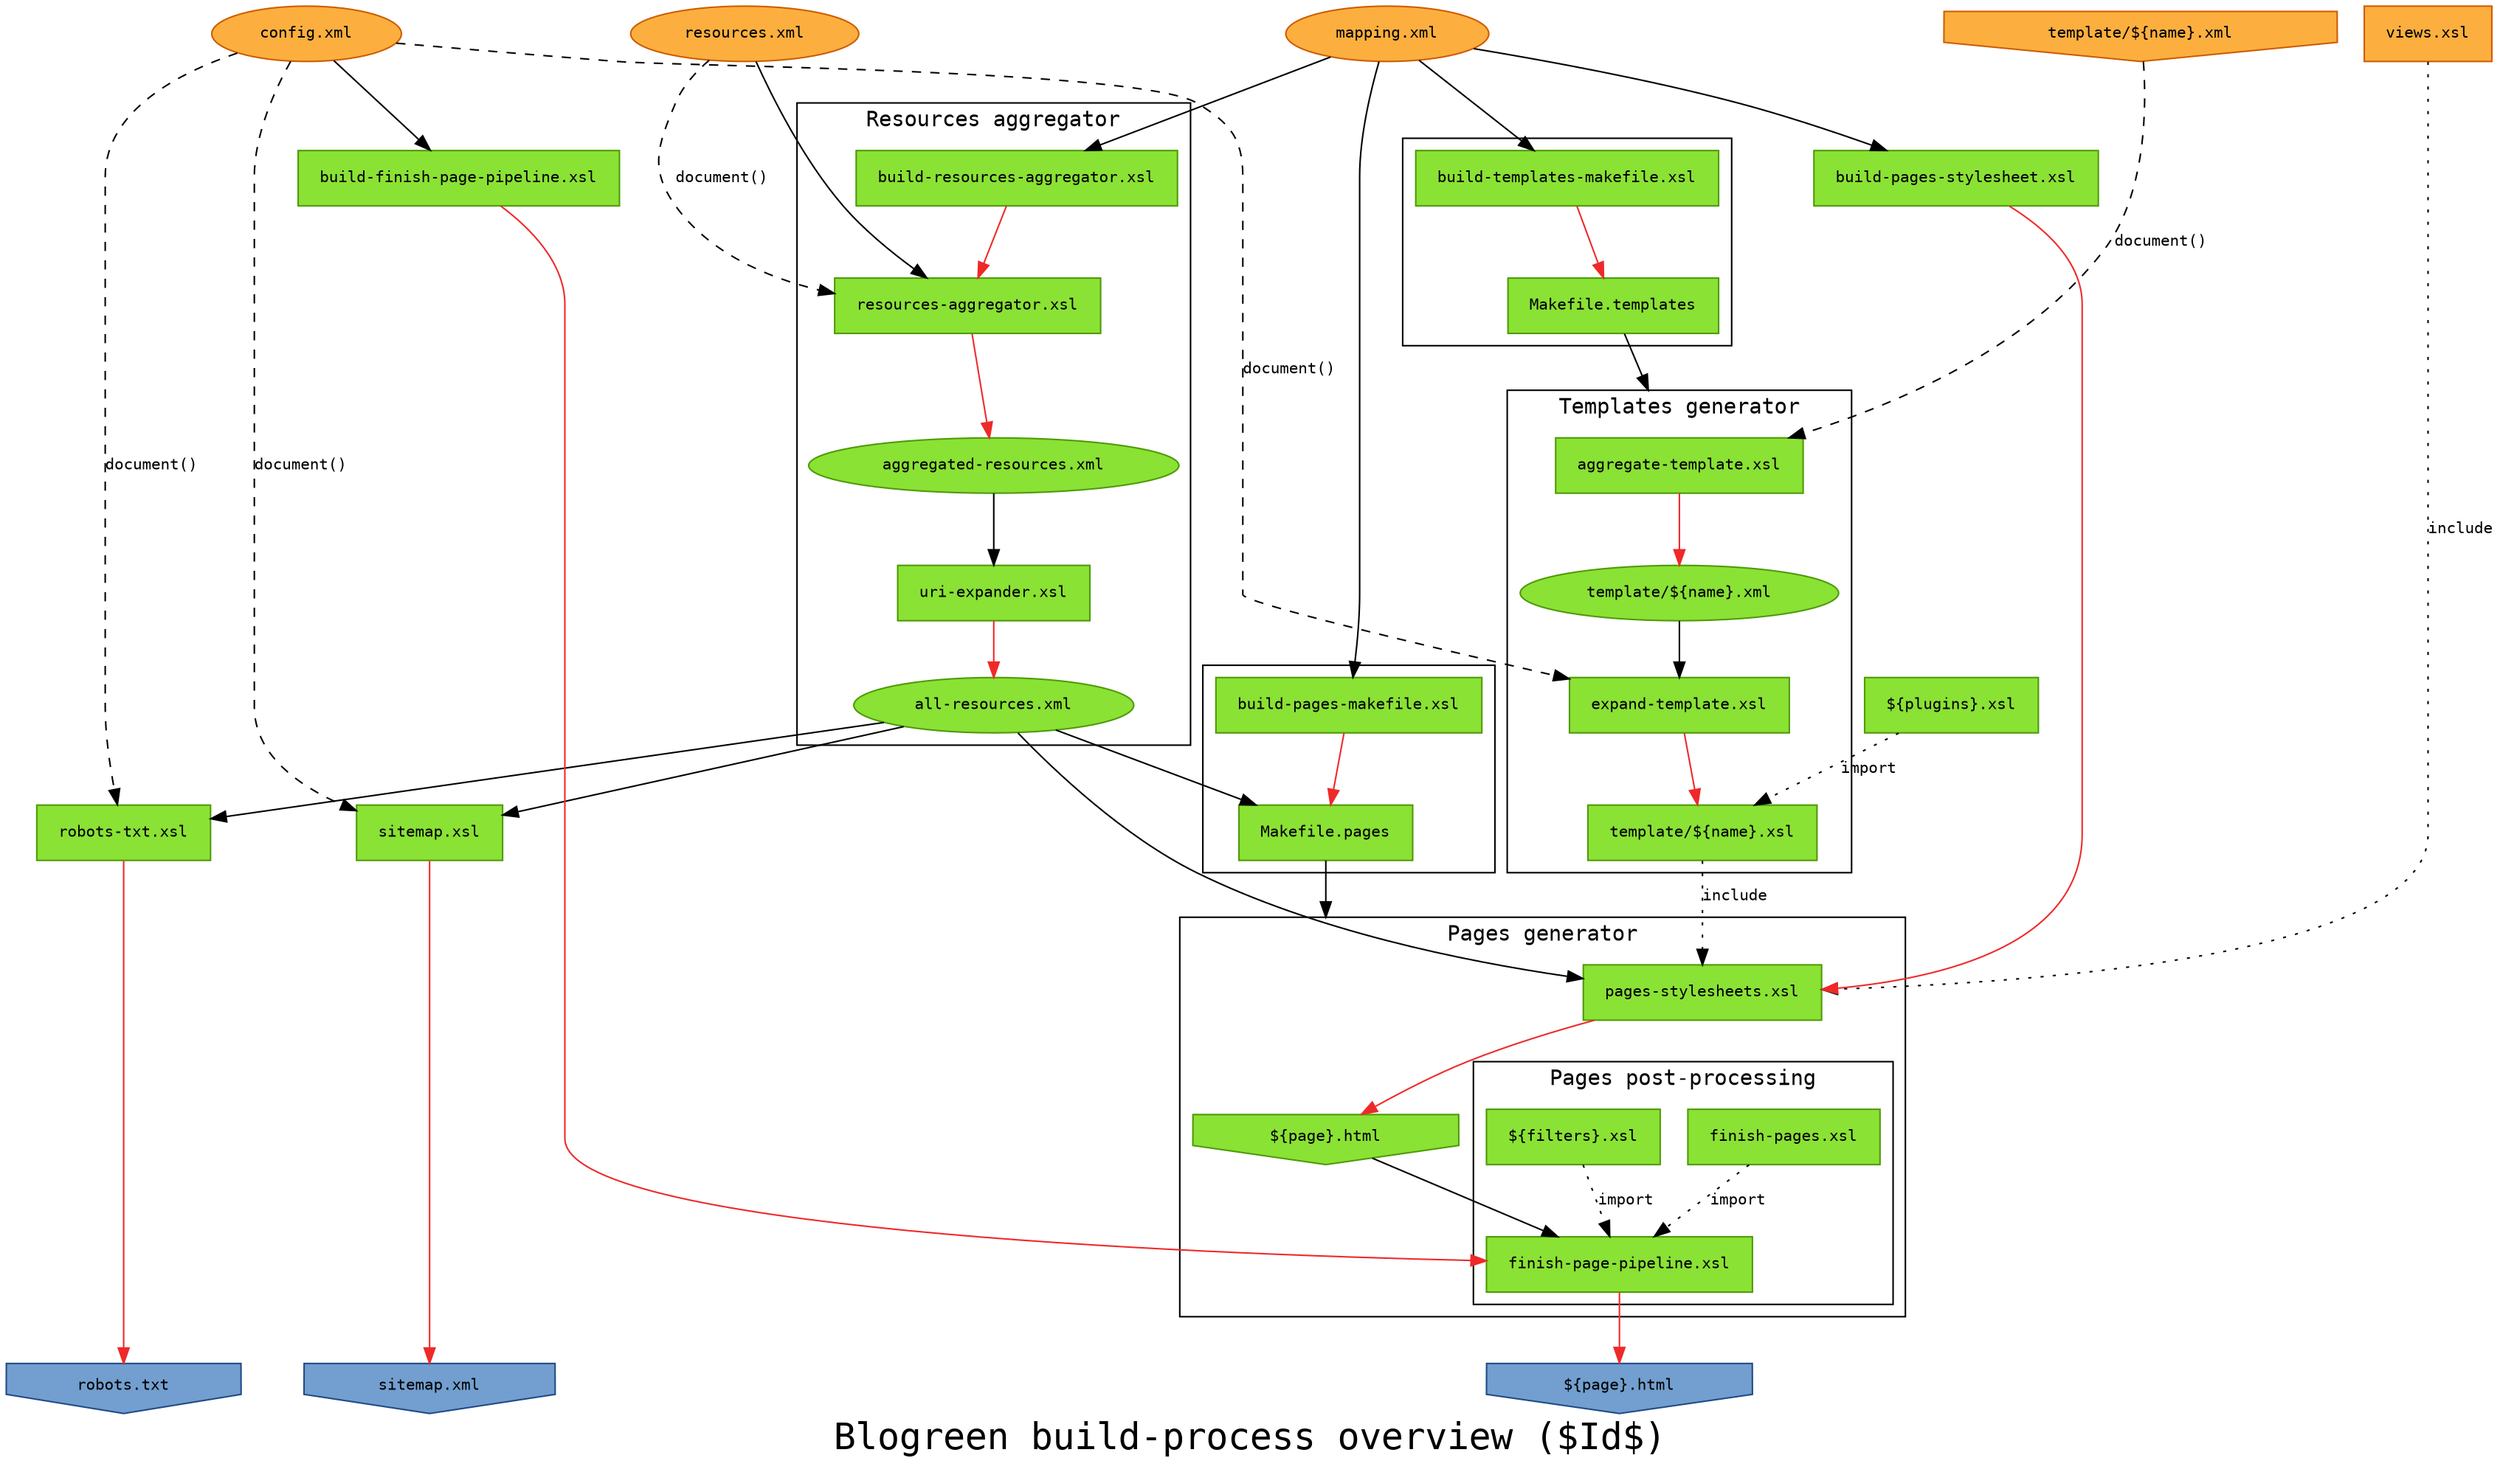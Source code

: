 /*
 * Describe the global process of generating pages.
 */
digraph Blogreen {
    compound=true;
    fontname=inconsolata;
    fontsize=14;
    node[fontname=inconsolata, fontsize=10, margin=".2, .1", style=filled, fillcolor="#8ae234", color="#4e9a06"];
    edge[fontname=inconsolata, fontsize=10];

    node[shape=box]

    {
	rank=same;
	res		[label="resources.xml", shape=ellipse, fillcolor="#fcaf3e", color="#ce5c00", URL="http://blogreen.org/TR/Resources", tooltip="Resources Namespace"];
	map		[label="mapping.xml",   shape=ellipse, fillcolor="#fcaf3e", color="#ce5c00", URL="http://blogreen.org/TR/Mapping",   tooltip="Mapping Namespace"];
	config	[label="config.xml",    shape=ellipse, fillcolor="#fcaf3e", color="#ce5c00", URL="http://blogreen.org/TR/Config",    tooltip="Config Namespace"];
	views	[label="views.xsl",			fillcolor="#fcaf3e", color="#ce5c00"];
	srctmplxml		[label="template/${name}.xml", shape=invhouse, fillcolor="#fcaf3e", color="#ce5c00"];
    }

    subgraph clusterPagesMakefile {
	bpm		[label="build-pages-makefile.xsl"];
	pm		[label="Makefile.pages"];
    }

    bps		[label="build-pages-stylesheet.xsl"];

    subgraph clusterTemplatesMakefile {
	btm		[label="build-templates-makefile.xsl"];
	tm		[label="Makefile.templates"];
    }


    subgraph clusterTemplates {
	label = "Templates generator";
	shape=box;
	objtmplxml	[label="template/${name}.xml", shape=ellipse];
	objtmplxsl	[label="template/${name}.xsl"];

	at		[label="aggregate-template.xsl"];
	et		[label="expand-template.xsl"];

	config -> et [label="document()", style=dashed];

	at -> objtmplxml [color="#ef2929"];
	objtmplxml -> et;
	et -> objtmplxsl [color="#ef2929"];
    }
    srctmplxml -> at [label="document()", style=dashed];

    plugins		[label="${plugins}.xsl"];
    plugins -> objtmplxsl [label=import, style=dotted];

    subgraph clusterResources {
	ra		[label="resources-aggregator.xsl"];
	bra		[label="build-resources-aggregator.xsl"];
	ares		[label="aggregated-resources.xml", shape=ellipse];
	uexp		[label="uri-expander.xsl"];
	allres		[label="all-resources.xml", shape=ellipse];

	label = "Resources aggregator";
    }

    subgraph clusterPages {
	ps		[label="pages-stylesheets.xsl"];
	index		[label="${page}.html", shape=invhouse];

	subgraph clusterFo {
	    fp			[label="finish-pages.xsl"];
	    filters		[label="${filters}.xsl"];
	    fpp			[label="finish-page-pipeline.xsl"];

	    { fp; filters } -> fpp [label="import", style=dotted];

	    label = "Pages post-processing";
	}

	index -> fpp;

	label = "Pages generator";
    }

    bfpp [label="build-finish-page-pipeline.xsl"];
    config -> bfpp;

    tm -> at [lhead=clusterTemplates];

    map -> bra;
    res -> ra;
    res -> ra [label="document()", style=dashed];

    map -> bps;
    allres -> ps;
    {views; objtmplxsl} -> ps [label=include, style=dotted];

    map -> bpm;
    allres -> pm;

    map -> btm;

    pm -> index [lhead=clusterPages];

    rs	[label="robots-txt.xsl"];
    r	[label="robots.txt", shape=invhouse, fillcolor="#729fcf", color="#204a87"];
    ss	[label="sitemap.xsl"];
    s	[label="sitemap.xml", shape=invhouse, fillcolor="#729fcf", color="#204a87"];
    config -> rs [label="document()", style=dashed];
    allres -> rs;
    config -> ss [label="document()", style=dashed];
    allres -> ss;

    ares -> uexp;

    {
	edge[color="#ef2929"];
	bra -> ra -> ares;
	uexp -> allres;
	bps -> ps -> index;
	bpm -> pm;
	btm -> tm;
	fpp -> pindex;
	rs -> r;
	ss -> s;
	bfpp -> fpp;
    }

    {
	rank=same;
	s;
	r;
	pindex		[label="${page}.html", shape=invhouse, fillcolor="#729fcf", color="#204a87"];
    }

    fontsize=24;
    label="Blogreen build-process overview ($Id$)";
}
